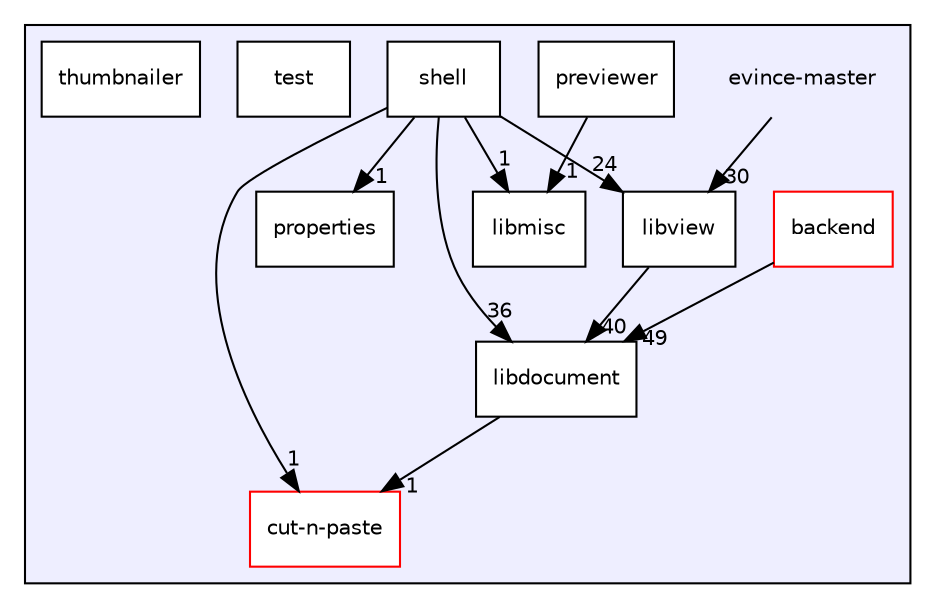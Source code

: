 digraph "evince-master" {
  compound=true
  node [ fontsize="10", fontname="Helvetica"];
  edge [ labelfontsize="10", labelfontname="Helvetica"];
  subgraph clusterdir_3280676015dea8927551146fc343f431 {
    graph [ bgcolor="#eeeeff", pencolor="black", label="" URL="dir_3280676015dea8927551146fc343f431.html"];
    dir_3280676015dea8927551146fc343f431 [shape=plaintext label="evince-master"];
    dir_df8aa77a9614fb61c4d7f3b0249f87b4 [shape=box label="backend" color="red" fillcolor="white" style="filled" URL="dir_df8aa77a9614fb61c4d7f3b0249f87b4.html"];
    dir_66798fc8659e7daf0e5247fc7505c5a3 [shape=box label="cut-n-paste" color="red" fillcolor="white" style="filled" URL="dir_66798fc8659e7daf0e5247fc7505c5a3.html"];
    dir_8afe8fb5d511b91003daab0546f13589 [shape=box label="libdocument" color="black" fillcolor="white" style="filled" URL="dir_8afe8fb5d511b91003daab0546f13589.html"];
    dir_08b887202959c421d24191eda7d5b732 [shape=box label="libmisc" color="black" fillcolor="white" style="filled" URL="dir_08b887202959c421d24191eda7d5b732.html"];
    dir_8b322143158b2e883ee9175e4954824a [shape=box label="libview" color="black" fillcolor="white" style="filled" URL="dir_8b322143158b2e883ee9175e4954824a.html"];
    dir_c43f4a3bc8028afa091a0c42a05d62c7 [shape=box label="previewer" color="black" fillcolor="white" style="filled" URL="dir_c43f4a3bc8028afa091a0c42a05d62c7.html"];
    dir_35d8eede49d73d12409acf4199dded71 [shape=box label="properties" color="black" fillcolor="white" style="filled" URL="dir_35d8eede49d73d12409acf4199dded71.html"];
    dir_03d4a7bd78ff53a92be90255bc24db97 [shape=box label="shell" color="black" fillcolor="white" style="filled" URL="dir_03d4a7bd78ff53a92be90255bc24db97.html"];
    dir_a6bad009a4e2c89bf4ec3636b694bcc6 [shape=box label="test" color="black" fillcolor="white" style="filled" URL="dir_a6bad009a4e2c89bf4ec3636b694bcc6.html"];
    dir_7ec16c17d8d415e842eab6a6c267dc07 [shape=box label="thumbnailer" color="black" fillcolor="white" style="filled" URL="dir_7ec16c17d8d415e842eab6a6c267dc07.html"];
  }
  dir_df8aa77a9614fb61c4d7f3b0249f87b4->dir_8afe8fb5d511b91003daab0546f13589 [headlabel="49", labeldistance=1.5 headhref="dir_000001_000014.html"];
  dir_8b322143158b2e883ee9175e4954824a->dir_8afe8fb5d511b91003daab0546f13589 [headlabel="40", labeldistance=1.5 headhref="dir_000016_000014.html"];
  dir_03d4a7bd78ff53a92be90255bc24db97->dir_8b322143158b2e883ee9175e4954824a [headlabel="24", labeldistance=1.5 headhref="dir_000019_000016.html"];
  dir_03d4a7bd78ff53a92be90255bc24db97->dir_08b887202959c421d24191eda7d5b732 [headlabel="1", labeldistance=1.5 headhref="dir_000019_000015.html"];
  dir_03d4a7bd78ff53a92be90255bc24db97->dir_35d8eede49d73d12409acf4199dded71 [headlabel="1", labeldistance=1.5 headhref="dir_000019_000018.html"];
  dir_03d4a7bd78ff53a92be90255bc24db97->dir_66798fc8659e7daf0e5247fc7505c5a3 [headlabel="1", labeldistance=1.5 headhref="dir_000019_000010.html"];
  dir_03d4a7bd78ff53a92be90255bc24db97->dir_8afe8fb5d511b91003daab0546f13589 [headlabel="36", labeldistance=1.5 headhref="dir_000019_000014.html"];
  dir_3280676015dea8927551146fc343f431->dir_8b322143158b2e883ee9175e4954824a [headlabel="30", labeldistance=1.5 headhref="dir_000000_000016.html"];
  dir_c43f4a3bc8028afa091a0c42a05d62c7->dir_08b887202959c421d24191eda7d5b732 [headlabel="1", labeldistance=1.5 headhref="dir_000017_000015.html"];
  dir_8afe8fb5d511b91003daab0546f13589->dir_66798fc8659e7daf0e5247fc7505c5a3 [headlabel="1", labeldistance=1.5 headhref="dir_000014_000010.html"];
}
